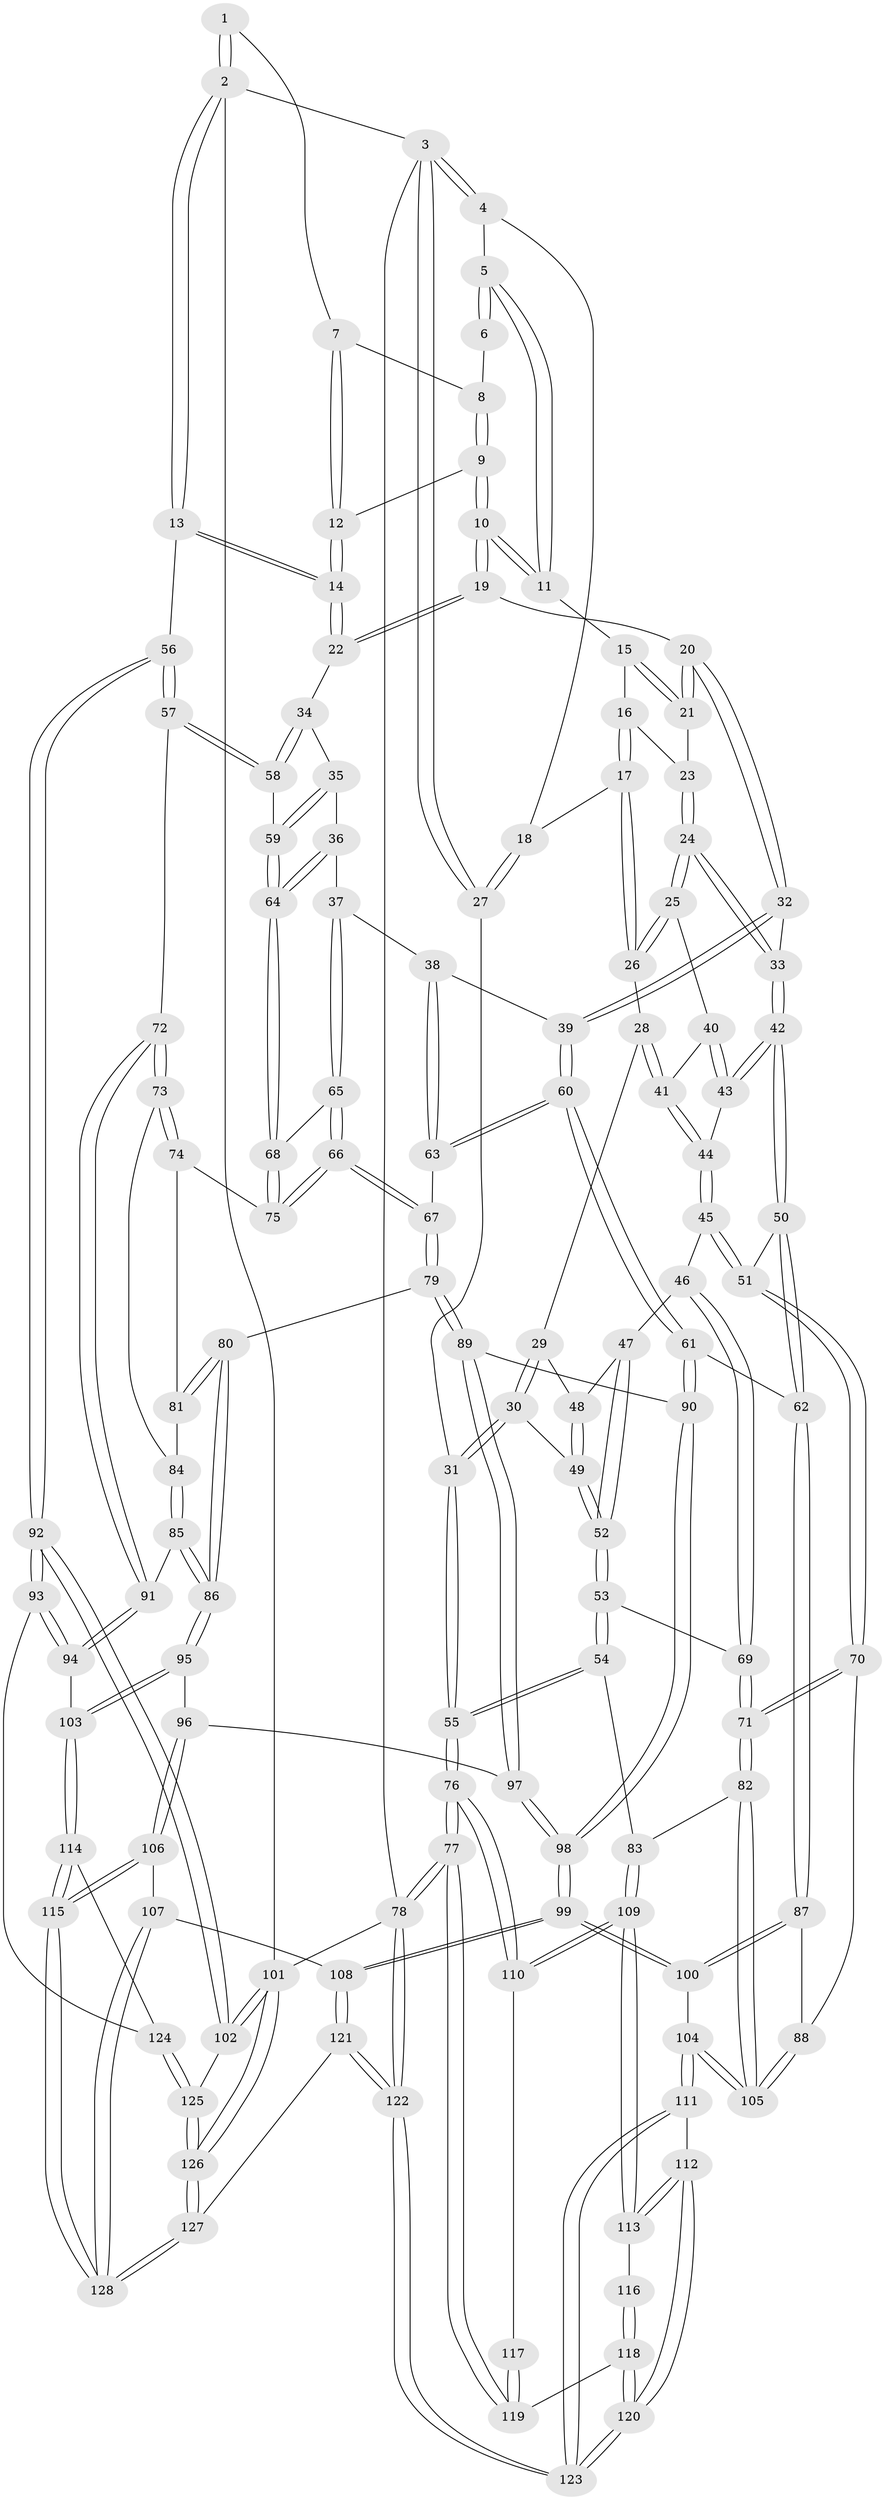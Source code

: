 // Generated by graph-tools (version 1.1) at 2025/11/02/27/25 16:11:59]
// undirected, 128 vertices, 317 edges
graph export_dot {
graph [start="1"]
  node [color=gray90,style=filled];
  1 [pos="+1+0"];
  2 [pos="+1+0"];
  3 [pos="+0+0"];
  4 [pos="+0.21002515628998372+0"];
  5 [pos="+0.5367706877192115+0"];
  6 [pos="+0.7697282278894425+0"];
  7 [pos="+0.9201081838181887+0.07205578588875679"];
  8 [pos="+0.7925074440875874+0"];
  9 [pos="+0.7788781560552595+0.13726470235849433"];
  10 [pos="+0.7578433030544932+0.1665707371135617"];
  11 [pos="+0.5676751710315362+0.0781797920838819"];
  12 [pos="+0.928687423989237+0.10748253412911289"];
  13 [pos="+1+0.22958496302494732"];
  14 [pos="+1+0.21571331987587633"];
  15 [pos="+0.5570483829436406+0.09528832370262373"];
  16 [pos="+0.3091658291584912+0.16153196981173548"];
  17 [pos="+0.23528970269547717+0.1443734141075956"];
  18 [pos="+0.2256801796932327+0.10790799039486854"];
  19 [pos="+0.7610957779055504+0.20072543033135357"];
  20 [pos="+0.536184502543814+0.25983305925469885"];
  21 [pos="+0.5307049680412764+0.2444804082292763"];
  22 [pos="+0.7883996999309925+0.2814967455174806"];
  23 [pos="+0.3877261961155589+0.2119336394394208"];
  24 [pos="+0.41692375859470726+0.3311365276006007"];
  25 [pos="+0.4072507935501306+0.3298700617527081"];
  26 [pos="+0.22755858820888542+0.16987159984645436"];
  27 [pos="+0+0.20023394909105152"];
  28 [pos="+0.2234813861234942+0.18055680308878777"];
  29 [pos="+0.17132972636720237+0.2383130611726315"];
  30 [pos="+0+0.28656181541729386"];
  31 [pos="+0+0.26498774325529284"];
  32 [pos="+0.5416595997041481+0.35748018717273833"];
  33 [pos="+0.47445858771895283+0.3700059053894115"];
  34 [pos="+0.7804121521995822+0.3092990274745156"];
  35 [pos="+0.7549800542804185+0.3528210801435408"];
  36 [pos="+0.7354170422519931+0.37646193319276133"];
  37 [pos="+0.7163889716225023+0.38810660252493334"];
  38 [pos="+0.6467334999708262+0.38539743249894604"];
  39 [pos="+0.5626429968642184+0.37500609903194904"];
  40 [pos="+0.3384656129887818+0.3394566711822096"];
  41 [pos="+0.2905643331959932+0.31643320047411755"];
  42 [pos="+0.38129980737320934+0.45177760593096716"];
  43 [pos="+0.35722207180563165+0.396232570491154"];
  44 [pos="+0.28558368306797566+0.3593306962433143"];
  45 [pos="+0.2680133400473781+0.45429421256011315"];
  46 [pos="+0.24822581124127607+0.45011415194258153"];
  47 [pos="+0.16912500162836525+0.36380556597640157"];
  48 [pos="+0.16037831194046673+0.3073046149509854"];
  49 [pos="+0.052955565049123215+0.3877348612496193"];
  50 [pos="+0.3552919140141619+0.4920655393598313"];
  51 [pos="+0.32130624561091753+0.4993839949361046"];
  52 [pos="+0.07942533259520072+0.4884625180546769"];
  53 [pos="+0.07838727909573774+0.4959064393123157"];
  54 [pos="+0+0.5875179901409899"];
  55 [pos="+0+0.6015787698855577"];
  56 [pos="+1+0.4024984538408047"];
  57 [pos="+1+0.43360721474679537"];
  58 [pos="+1+0.43674880963358254"];
  59 [pos="+0.9394833709644563+0.4637171231451232"];
  60 [pos="+0.5283728899171557+0.5511865032954257"];
  61 [pos="+0.5114773141240695+0.5824705443681892"];
  62 [pos="+0.48665848525056954+0.5881119547169266"];
  63 [pos="+0.6190307966363336+0.5322036220697851"];
  64 [pos="+0.8650256965306031+0.5159322923105144"];
  65 [pos="+0.7143915945852186+0.5121159691507802"];
  66 [pos="+0.712578108177718+0.5333379599753789"];
  67 [pos="+0.7103082679779487+0.5461906769040579"];
  68 [pos="+0.8645409167859097+0.5180498448495521"];
  69 [pos="+0.12446375248454554+0.5077218360840365"];
  70 [pos="+0.252993138215462+0.6382801856146202"];
  71 [pos="+0.24155888716816354+0.6442846884905984"];
  72 [pos="+0.9077796776800564+0.6112345786812892"];
  73 [pos="+0.8931285437543486+0.5859707697007497"];
  74 [pos="+0.8633604662694436+0.5320122534400765"];
  75 [pos="+0.8636822676339646+0.5238854806068515"];
  76 [pos="+0+0.7687651226034091"];
  77 [pos="+0+1"];
  78 [pos="+0+1"];
  79 [pos="+0.7176050499551808+0.5954037018919881"];
  80 [pos="+0.7272645253746123+0.6028029968123269"];
  81 [pos="+0.8010403525866986+0.5742747684293181"];
  82 [pos="+0.19111036413685586+0.7103798630919136"];
  83 [pos="+0.18513281976663548+0.7173533979397556"];
  84 [pos="+0.8250095111094947+0.5968972761005382"];
  85 [pos="+0.8643979046754936+0.6445494163687101"];
  86 [pos="+0.7697042762376408+0.6794463095411669"];
  87 [pos="+0.47180126835291536+0.6107759685738615"];
  88 [pos="+0.3210610743349626+0.6630219326378456"];
  89 [pos="+0.6152527119026798+0.6395600324873599"];
  90 [pos="+0.5767756486898235+0.6335576645808815"];
  91 [pos="+0.909258031264497+0.6350633910346827"];
  92 [pos="+1+0.7484115304450114"];
  93 [pos="+1+0.7446356509081841"];
  94 [pos="+0.9641147150956895+0.6939270048324309"];
  95 [pos="+0.7626471892681015+0.7662770976876534"];
  96 [pos="+0.7093783553668381+0.765391689307135"];
  97 [pos="+0.6611025422897736+0.7516907464274448"];
  98 [pos="+0.5381920911786594+0.8024663716163593"];
  99 [pos="+0.5099206107124701+0.832172981333828"];
  100 [pos="+0.44011074725229815+0.7897644721683271"];
  101 [pos="+1+1"];
  102 [pos="+1+0.8790823259927134"];
  103 [pos="+0.8031867117327043+0.8170099218590057"];
  104 [pos="+0.4293445445311795+0.7896205564715773"];
  105 [pos="+0.4181140077196613+0.7781587107340068"];
  106 [pos="+0.6175223948284664+0.8870770754301461"];
  107 [pos="+0.6086656002923464+0.8894416111110761"];
  108 [pos="+0.525222477921084+0.8777716525488544"];
  109 [pos="+0.18486235344602892+0.7219623451306354"];
  110 [pos="+0+0.7967482434072112"];
  111 [pos="+0.35562797101816557+0.829041155285463"];
  112 [pos="+0.20700969912865422+0.7878167619067279"];
  113 [pos="+0.19109779516392658+0.764797966454083"];
  114 [pos="+0.80386046255179+0.8205259837938234"];
  115 [pos="+0.7495322239891786+0.8921742034164782"];
  116 [pos="+0.12027308073148742+0.8223595807281385"];
  117 [pos="+0.06959245327801891+0.8403797435709551"];
  118 [pos="+0.11550321798972142+0.9376825802880663"];
  119 [pos="+0.05995106418637635+0.9112869958206846"];
  120 [pos="+0.22175713619444606+1"];
  121 [pos="+0.4298772775668695+1"];
  122 [pos="+0.2807692773646144+1"];
  123 [pos="+0.26842755702756693+1"];
  124 [pos="+0.866870272540466+0.86765372457748"];
  125 [pos="+0.8979172070161038+0.9324577053557318"];
  126 [pos="+0.8469724209235582+1"];
  127 [pos="+0.7484839483980341+1"];
  128 [pos="+0.7309069269887086+1"];
  1 -- 2;
  1 -- 2;
  1 -- 7;
  2 -- 3;
  2 -- 13;
  2 -- 13;
  2 -- 101;
  3 -- 4;
  3 -- 4;
  3 -- 27;
  3 -- 27;
  3 -- 78;
  4 -- 5;
  4 -- 18;
  5 -- 6;
  5 -- 6;
  5 -- 11;
  5 -- 11;
  6 -- 8;
  7 -- 8;
  7 -- 12;
  7 -- 12;
  8 -- 9;
  8 -- 9;
  9 -- 10;
  9 -- 10;
  9 -- 12;
  10 -- 11;
  10 -- 11;
  10 -- 19;
  10 -- 19;
  11 -- 15;
  12 -- 14;
  12 -- 14;
  13 -- 14;
  13 -- 14;
  13 -- 56;
  14 -- 22;
  14 -- 22;
  15 -- 16;
  15 -- 21;
  15 -- 21;
  16 -- 17;
  16 -- 17;
  16 -- 23;
  17 -- 18;
  17 -- 26;
  17 -- 26;
  18 -- 27;
  18 -- 27;
  19 -- 20;
  19 -- 22;
  19 -- 22;
  20 -- 21;
  20 -- 21;
  20 -- 32;
  20 -- 32;
  21 -- 23;
  22 -- 34;
  23 -- 24;
  23 -- 24;
  24 -- 25;
  24 -- 25;
  24 -- 33;
  24 -- 33;
  25 -- 26;
  25 -- 26;
  25 -- 40;
  26 -- 28;
  27 -- 31;
  28 -- 29;
  28 -- 41;
  28 -- 41;
  29 -- 30;
  29 -- 30;
  29 -- 48;
  30 -- 31;
  30 -- 31;
  30 -- 49;
  31 -- 55;
  31 -- 55;
  32 -- 33;
  32 -- 39;
  32 -- 39;
  33 -- 42;
  33 -- 42;
  34 -- 35;
  34 -- 58;
  34 -- 58;
  35 -- 36;
  35 -- 59;
  35 -- 59;
  36 -- 37;
  36 -- 64;
  36 -- 64;
  37 -- 38;
  37 -- 65;
  37 -- 65;
  38 -- 39;
  38 -- 63;
  38 -- 63;
  39 -- 60;
  39 -- 60;
  40 -- 41;
  40 -- 43;
  40 -- 43;
  41 -- 44;
  41 -- 44;
  42 -- 43;
  42 -- 43;
  42 -- 50;
  42 -- 50;
  43 -- 44;
  44 -- 45;
  44 -- 45;
  45 -- 46;
  45 -- 51;
  45 -- 51;
  46 -- 47;
  46 -- 69;
  46 -- 69;
  47 -- 48;
  47 -- 52;
  47 -- 52;
  48 -- 49;
  48 -- 49;
  49 -- 52;
  49 -- 52;
  50 -- 51;
  50 -- 62;
  50 -- 62;
  51 -- 70;
  51 -- 70;
  52 -- 53;
  52 -- 53;
  53 -- 54;
  53 -- 54;
  53 -- 69;
  54 -- 55;
  54 -- 55;
  54 -- 83;
  55 -- 76;
  55 -- 76;
  56 -- 57;
  56 -- 57;
  56 -- 92;
  56 -- 92;
  57 -- 58;
  57 -- 58;
  57 -- 72;
  58 -- 59;
  59 -- 64;
  59 -- 64;
  60 -- 61;
  60 -- 61;
  60 -- 63;
  60 -- 63;
  61 -- 62;
  61 -- 90;
  61 -- 90;
  62 -- 87;
  62 -- 87;
  63 -- 67;
  64 -- 68;
  64 -- 68;
  65 -- 66;
  65 -- 66;
  65 -- 68;
  66 -- 67;
  66 -- 67;
  66 -- 75;
  66 -- 75;
  67 -- 79;
  67 -- 79;
  68 -- 75;
  68 -- 75;
  69 -- 71;
  69 -- 71;
  70 -- 71;
  70 -- 71;
  70 -- 88;
  71 -- 82;
  71 -- 82;
  72 -- 73;
  72 -- 73;
  72 -- 91;
  72 -- 91;
  73 -- 74;
  73 -- 74;
  73 -- 84;
  74 -- 75;
  74 -- 81;
  76 -- 77;
  76 -- 77;
  76 -- 110;
  76 -- 110;
  77 -- 78;
  77 -- 78;
  77 -- 119;
  77 -- 119;
  78 -- 122;
  78 -- 122;
  78 -- 101;
  79 -- 80;
  79 -- 89;
  79 -- 89;
  80 -- 81;
  80 -- 81;
  80 -- 86;
  80 -- 86;
  81 -- 84;
  82 -- 83;
  82 -- 105;
  82 -- 105;
  83 -- 109;
  83 -- 109;
  84 -- 85;
  84 -- 85;
  85 -- 86;
  85 -- 86;
  85 -- 91;
  86 -- 95;
  86 -- 95;
  87 -- 88;
  87 -- 100;
  87 -- 100;
  88 -- 105;
  88 -- 105;
  89 -- 90;
  89 -- 97;
  89 -- 97;
  90 -- 98;
  90 -- 98;
  91 -- 94;
  91 -- 94;
  92 -- 93;
  92 -- 93;
  92 -- 102;
  92 -- 102;
  93 -- 94;
  93 -- 94;
  93 -- 124;
  94 -- 103;
  95 -- 96;
  95 -- 103;
  95 -- 103;
  96 -- 97;
  96 -- 106;
  96 -- 106;
  97 -- 98;
  97 -- 98;
  98 -- 99;
  98 -- 99;
  99 -- 100;
  99 -- 100;
  99 -- 108;
  99 -- 108;
  100 -- 104;
  101 -- 102;
  101 -- 102;
  101 -- 126;
  101 -- 126;
  102 -- 125;
  103 -- 114;
  103 -- 114;
  104 -- 105;
  104 -- 105;
  104 -- 111;
  104 -- 111;
  106 -- 107;
  106 -- 115;
  106 -- 115;
  107 -- 108;
  107 -- 128;
  107 -- 128;
  108 -- 121;
  108 -- 121;
  109 -- 110;
  109 -- 110;
  109 -- 113;
  109 -- 113;
  110 -- 117;
  111 -- 112;
  111 -- 123;
  111 -- 123;
  112 -- 113;
  112 -- 113;
  112 -- 120;
  112 -- 120;
  113 -- 116;
  114 -- 115;
  114 -- 115;
  114 -- 124;
  115 -- 128;
  115 -- 128;
  116 -- 118;
  116 -- 118;
  117 -- 119;
  117 -- 119;
  118 -- 119;
  118 -- 120;
  118 -- 120;
  120 -- 123;
  120 -- 123;
  121 -- 122;
  121 -- 122;
  121 -- 127;
  122 -- 123;
  122 -- 123;
  124 -- 125;
  124 -- 125;
  125 -- 126;
  125 -- 126;
  126 -- 127;
  126 -- 127;
  127 -- 128;
  127 -- 128;
}
